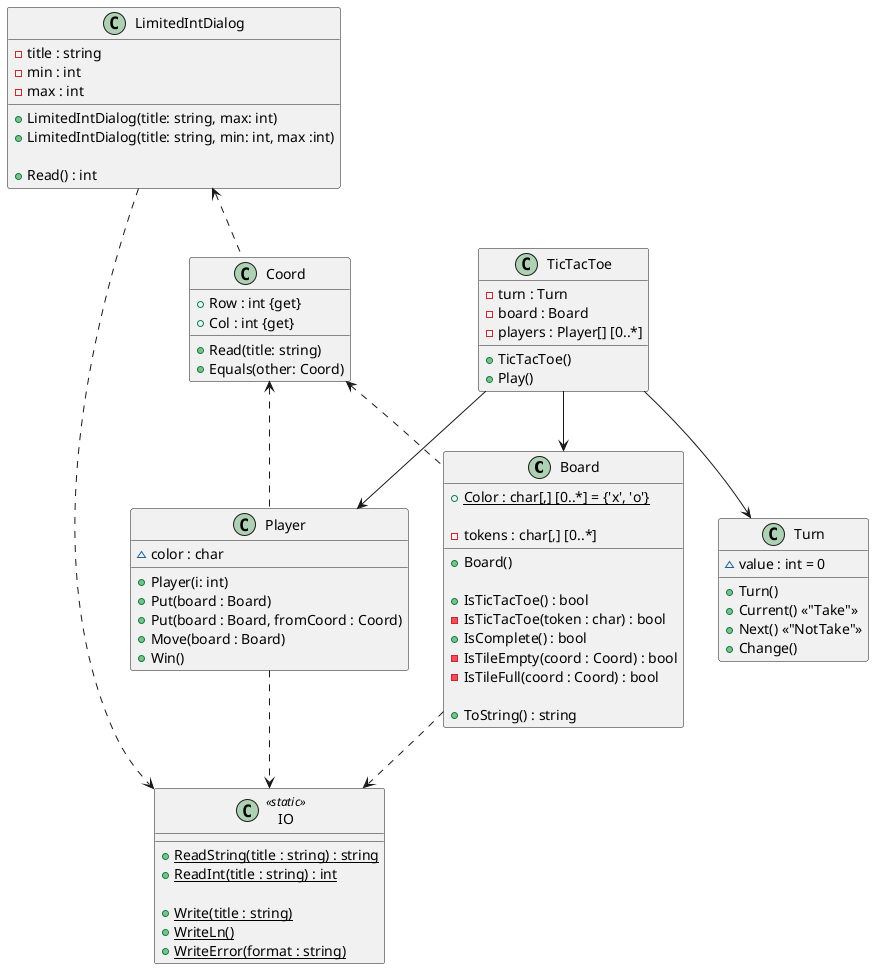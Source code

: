 @startuml

class Board
{
    +{static} Color : char[,] [0..*] = {'x', 'o'}
    
    -tokens : char[,] [0..*]
        
    +Board()
    
    +IsTicTacToe() : bool
    -IsTicTacToe(token : char) : bool
    +IsComplete() : bool
    -IsTileEmpty(coord : Coord) : bool
    -IsTileFull(coord : Coord) : bool
    
    +ToString() : string
}
Board ..> IO

class IO <<static>>
{
    +ReadString(title : string) : string {static}
    +ReadInt(title : string) : int {static}
    
    +Write(title : string) {static}
    +WriteLn() {static}
    +WriteError(format : string) {static}
}

class Coord
{
    +Row : int {get}
    +Col : int {get}
    
    +Read(title: string)
    +Equals(other: Coord)
}
Coord <.. Board
Coord <.. Player

class LimitedIntDialog
{
    -title : string
    -min : int
    -max : int
    
    +LimitedIntDialog(title: string, max: int)
    +LimitedIntDialog(title: string, min: int, max :int)
    
    +Read() : int
}
LimitedIntDialog <.. Coord
LimitedIntDialog ..> IO

class Player
{
    ~color : char
    
    +Player(i: int)
    +Put(board : Board)
    +Put(board : Board, fromCoord : Coord)
    +Move(board : Board)
    +Win()
}
Player ..> IO

class Turn
{
    ~value : int = 0
    +Turn()
    +Current() << "Take" >>
    +Next() << "NotTake">>
    +Change()
}

class TicTacToe
{
    -turn : Turn
    -board : Board 
    -players : Player[] [0..*]
    
    +TicTacToe()
    +Play()
}
TicTacToe --> Board
TicTacToe --> Player
TicTacToe --> Turn
@enduml